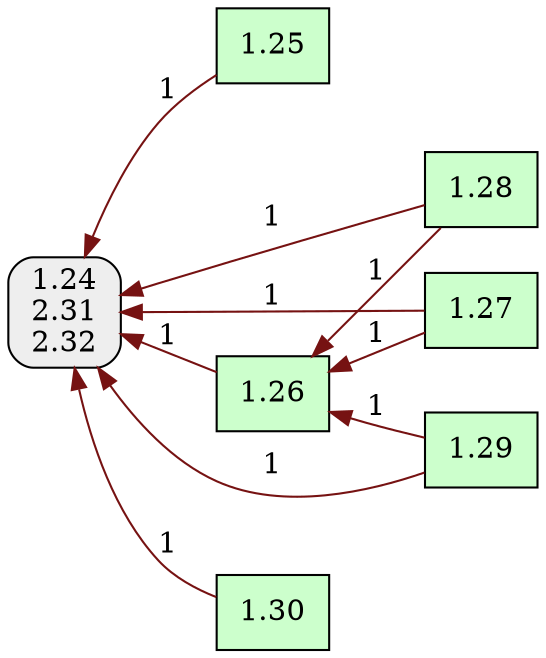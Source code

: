 digraph {

rankdir = RL

"1.24\n2.31\n2.32" [shape=box style="filled,rounded" fillcolor="#EEEEEE"]
"1.25" [shape=box style="filled" fillcolor="#CCFFCC"]
"1.26" [shape=box style="filled" fillcolor="#CCFFCC"]
"1.27" [shape=box style="filled" fillcolor="#CCFFCC"]
"1.28" [shape=box style="filled" fillcolor="#CCFFCC"]
"1.29" [shape=box style="filled" fillcolor="#CCFFCC"]
"1.30" [shape=box style="filled" fillcolor="#CCFFCC"]
"1.25" -> "1.24\n2.31\n2.32" [style=filled,label=1,color="#761212"];
"1.26" -> "1.24\n2.31\n2.32" [style=filled,label=1,color="#761212"];
"1.27" -> "1.24\n2.31\n2.32" [style=filled,label=1,color="#761212"];
"1.27" -> "1.26" [style=filled,label=1,color="#761212"];
"1.28" -> "1.24\n2.31\n2.32" [style=filled,label=1,color="#761212"];
"1.28" -> "1.26" [style=filled,label=1,color="#761212"];
"1.29" -> "1.24\n2.31\n2.32" [style=filled,label=1,color="#761212"];
"1.29" -> "1.26" [style=filled,label=1,color="#761212"];
"1.30" -> "1.24\n2.31\n2.32" [style=filled,label=1,color="#761212"];
}
